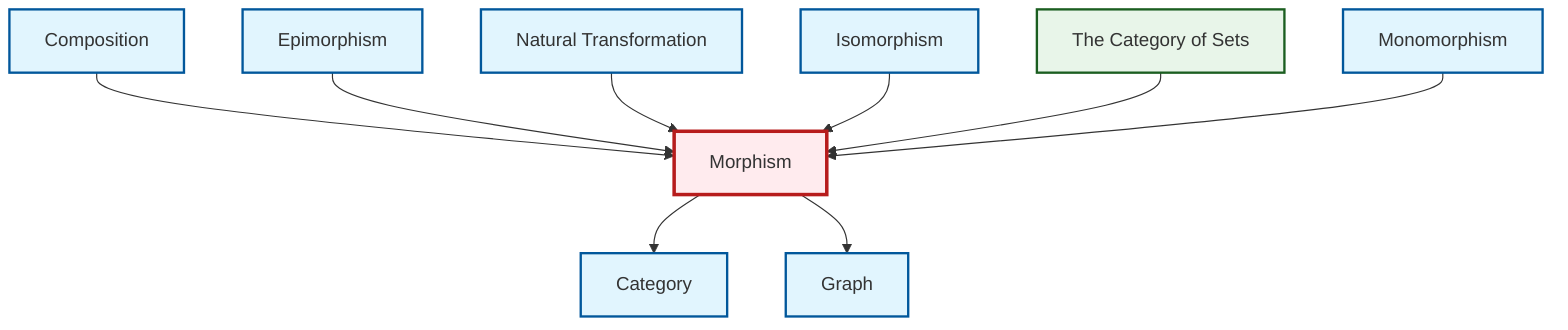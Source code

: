graph TD
    classDef definition fill:#e1f5fe,stroke:#01579b,stroke-width:2px
    classDef theorem fill:#f3e5f5,stroke:#4a148c,stroke-width:2px
    classDef axiom fill:#fff3e0,stroke:#e65100,stroke-width:2px
    classDef example fill:#e8f5e9,stroke:#1b5e20,stroke-width:2px
    classDef current fill:#ffebee,stroke:#b71c1c,stroke-width:3px
    ex-set-category["The Category of Sets"]:::example
    def-epimorphism["Epimorphism"]:::definition
    def-morphism["Morphism"]:::definition
    def-composition["Composition"]:::definition
    def-monomorphism["Monomorphism"]:::definition
    def-isomorphism["Isomorphism"]:::definition
    def-category["Category"]:::definition
    def-natural-transformation["Natural Transformation"]:::definition
    def-graph["Graph"]:::definition
    def-composition --> def-morphism
    def-epimorphism --> def-morphism
    def-morphism --> def-category
    def-natural-transformation --> def-morphism
    def-isomorphism --> def-morphism
    ex-set-category --> def-morphism
    def-monomorphism --> def-morphism
    def-morphism --> def-graph
    class def-morphism current